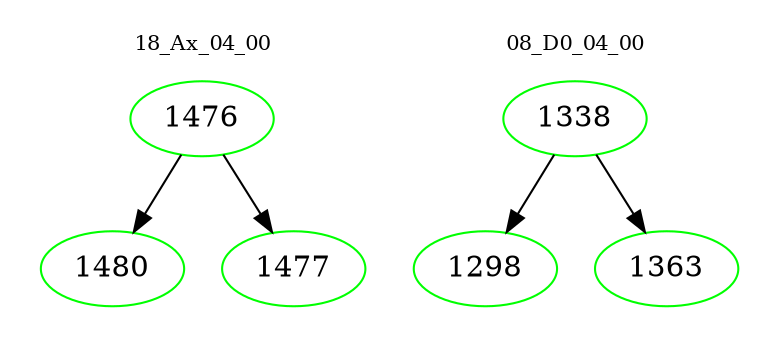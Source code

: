 digraph{
subgraph cluster_0 {
color = white
label = "18_Ax_04_00";
fontsize=10;
T0_1476 [label="1476", color="green"]
T0_1476 -> T0_1480 [color="black"]
T0_1480 [label="1480", color="green"]
T0_1476 -> T0_1477 [color="black"]
T0_1477 [label="1477", color="green"]
}
subgraph cluster_1 {
color = white
label = "08_D0_04_00";
fontsize=10;
T1_1338 [label="1338", color="green"]
T1_1338 -> T1_1298 [color="black"]
T1_1298 [label="1298", color="green"]
T1_1338 -> T1_1363 [color="black"]
T1_1363 [label="1363", color="green"]
}
}
